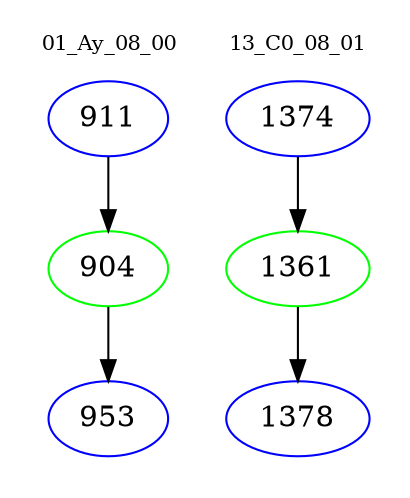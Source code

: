 digraph{
subgraph cluster_0 {
color = white
label = "01_Ay_08_00";
fontsize=10;
T0_911 [label="911", color="blue"]
T0_911 -> T0_904 [color="black"]
T0_904 [label="904", color="green"]
T0_904 -> T0_953 [color="black"]
T0_953 [label="953", color="blue"]
}
subgraph cluster_1 {
color = white
label = "13_C0_08_01";
fontsize=10;
T1_1374 [label="1374", color="blue"]
T1_1374 -> T1_1361 [color="black"]
T1_1361 [label="1361", color="green"]
T1_1361 -> T1_1378 [color="black"]
T1_1378 [label="1378", color="blue"]
}
}
